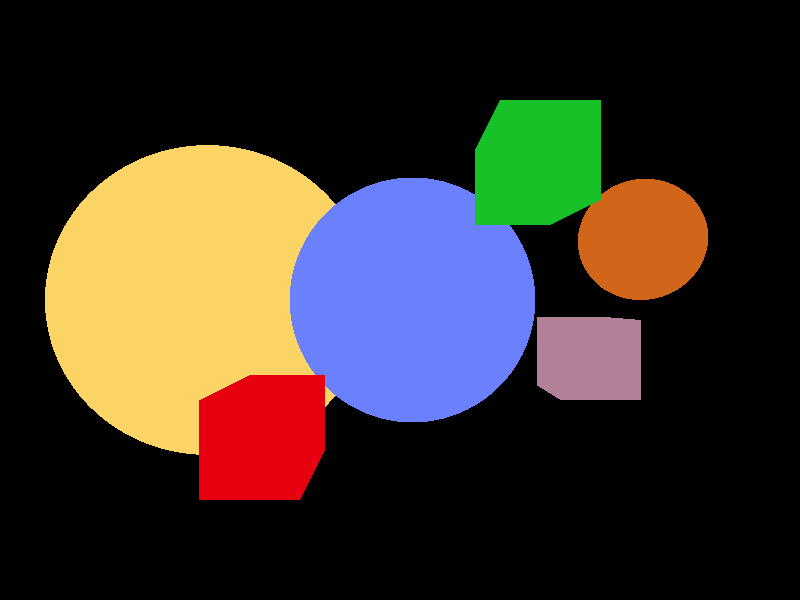 camera {
    location <0,0,0>
    look_at <0,0,10>
}

// Yellow ball
sphere {
    <-6, 0, 20>, 5
    pigment {
        color rgb <0.99, 0.83, 0.40> 
    }
}

// Blue ball
sphere {
    <0.2, 0, 10>, 2
    pigment {
        color rgb <0.42, 0.50, 0.99>
    }
}

// Orange ball
sphere {
    <4, 1, 10>, 1
    pigment {
        color rgb <0.82, 0.40, 0.10>
    }
}

// Red box
box {
    <-2, -2, 8>, <-1, -1, 6>
    pigment {
        color rgb <0.90, 0.00, 0.06>
    }
}

// Green box
box {
    <1, 1, 8>, <2, 2, 6>
    pigment {
        color rgb <0.09, 0.76, 0.16>
    }
}


// Pale box
box {
    <8, -5, 30>, <12, -1, 35>
    pigment {
        color rgb <0.70, 0.50, 0.60>
    }
}

// Top right corner light source (behind the camera). This casts the
// shadow of the green box on the blue ball and that of the blue ball on
// the yellow one.
light_source {
    <5, 5, -10>
    color rgb <1, 1, 1>
}

// Light source at the left side of the scene. This light source is also
// behind the camera. This casts the smaller shadow of the red box on
// the blue ball, that of the green box on the orange ball and that of
// the blue ball on the pale pink box.
light_source {
    <-5, 0, -10>
    color rgb <0.4, 0.4, 0.4>
}

// Light source at the bottom right corner of the scene. This light
// source is present slightly in front of the camera. This casts the
// longer shadow of the red box on the blue ball.
light_source {
    <-5, -5, 2>
    color rgb <0.4, 0.4, 0.4>
}

